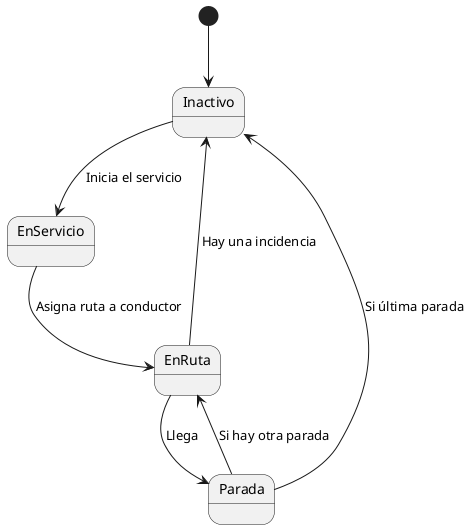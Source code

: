 @startuml DiagramaDeEstadosOriginal

[*] --> Inactivo

Inactivo --> EnServicio : Inicia el servicio
EnServicio --> EnRuta : Asigna ruta a conductor
EnRuta --> Parada : Llega
Parada --> EnRuta : Si hay otra parada
Parada --> Inactivo : Si última parada
EnRuta --> Inactivo : Hay una incidencia

@enduml

